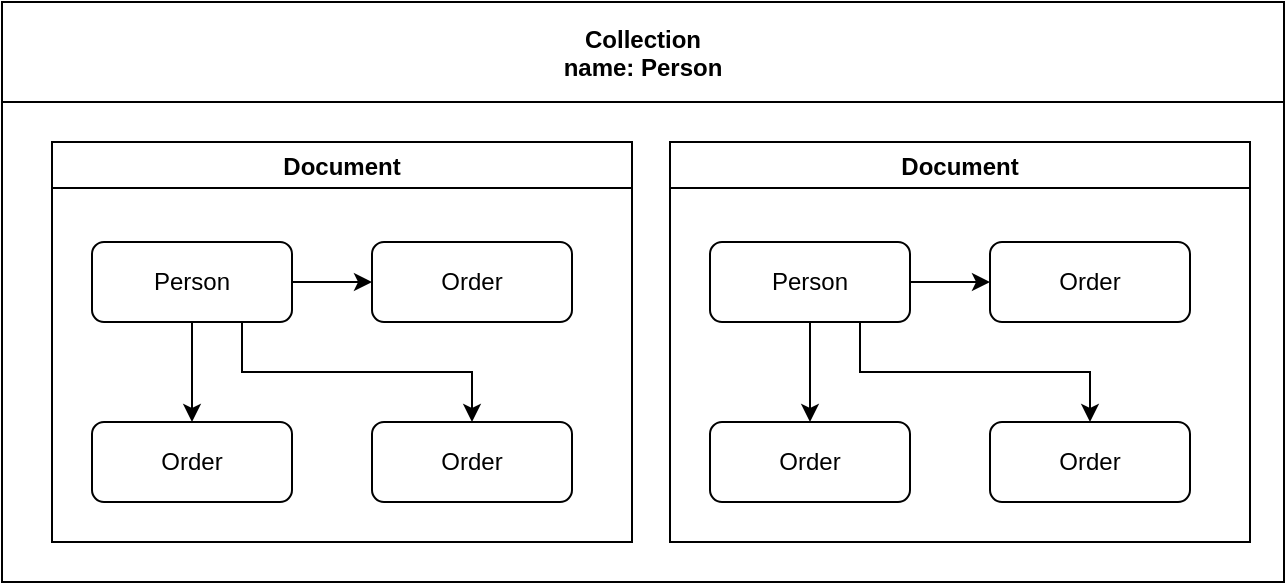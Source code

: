<mxfile version="13.6.5">
    <diagram id="uZu-4KgUD-wgQHmgYfNf" name="Page-1">
        <mxGraphModel dx="815" dy="623" grid="0" gridSize="10" guides="1" tooltips="1" connect="1" arrows="1" fold="1" page="0" pageScale="1" pageWidth="827" pageHeight="1169" background="#ffffff" math="0" shadow="0">
            <root>
                <mxCell id="0"/>
                <mxCell id="1" parent="0"/>
                <mxCell id="2" value="Collection&#10;name: Person" style="swimlane;startSize=50;" parent="1" vertex="1">
                    <mxGeometry x="40" y="40" width="641" height="290" as="geometry"/>
                </mxCell>
                <mxCell id="3" value="Document" style="swimlane;" parent="2" vertex="1">
                    <mxGeometry x="25" y="70" width="290" height="200" as="geometry"/>
                </mxCell>
                <mxCell id="11" style="edgeStyle=orthogonalEdgeStyle;rounded=0;orthogonalLoop=1;jettySize=auto;html=1;exitX=0.5;exitY=1;exitDx=0;exitDy=0;entryX=0.5;entryY=0;entryDx=0;entryDy=0;" parent="3" source="5" target="10" edge="1">
                    <mxGeometry relative="1" as="geometry"/>
                </mxCell>
                <mxCell id="12" style="edgeStyle=orthogonalEdgeStyle;rounded=0;orthogonalLoop=1;jettySize=auto;html=1;exitX=0.75;exitY=1;exitDx=0;exitDy=0;entryX=0.5;entryY=0;entryDx=0;entryDy=0;" parent="3" source="5" target="9" edge="1">
                    <mxGeometry relative="1" as="geometry"/>
                </mxCell>
                <mxCell id="13" style="edgeStyle=orthogonalEdgeStyle;rounded=0;orthogonalLoop=1;jettySize=auto;html=1;exitX=1;exitY=0.5;exitDx=0;exitDy=0;entryX=0;entryY=0.5;entryDx=0;entryDy=0;" parent="3" source="5" target="8" edge="1">
                    <mxGeometry relative="1" as="geometry"/>
                </mxCell>
                <mxCell id="5" value="Person" style="rounded=1;whiteSpace=wrap;html=1;" parent="3" vertex="1">
                    <mxGeometry x="20" y="50" width="100" height="40" as="geometry"/>
                </mxCell>
                <mxCell id="8" value="Order" style="rounded=1;whiteSpace=wrap;html=1;" parent="3" vertex="1">
                    <mxGeometry x="160" y="50" width="100" height="40" as="geometry"/>
                </mxCell>
                <mxCell id="10" value="Order" style="rounded=1;whiteSpace=wrap;html=1;" parent="3" vertex="1">
                    <mxGeometry x="20" y="140" width="100" height="40" as="geometry"/>
                </mxCell>
                <mxCell id="9" value="Order" style="rounded=1;whiteSpace=wrap;html=1;" parent="3" vertex="1">
                    <mxGeometry x="160" y="140" width="100" height="40" as="geometry"/>
                </mxCell>
                <mxCell id="14" value="Document" style="swimlane;" vertex="1" parent="2">
                    <mxGeometry x="334" y="70" width="290" height="200" as="geometry"/>
                </mxCell>
                <mxCell id="15" style="edgeStyle=orthogonalEdgeStyle;rounded=0;orthogonalLoop=1;jettySize=auto;html=1;exitX=0.5;exitY=1;exitDx=0;exitDy=0;entryX=0.5;entryY=0;entryDx=0;entryDy=0;" edge="1" parent="14" source="18" target="20">
                    <mxGeometry relative="1" as="geometry"/>
                </mxCell>
                <mxCell id="16" style="edgeStyle=orthogonalEdgeStyle;rounded=0;orthogonalLoop=1;jettySize=auto;html=1;exitX=0.75;exitY=1;exitDx=0;exitDy=0;entryX=0.5;entryY=0;entryDx=0;entryDy=0;" edge="1" parent="14" source="18" target="21">
                    <mxGeometry relative="1" as="geometry"/>
                </mxCell>
                <mxCell id="17" style="edgeStyle=orthogonalEdgeStyle;rounded=0;orthogonalLoop=1;jettySize=auto;html=1;exitX=1;exitY=0.5;exitDx=0;exitDy=0;entryX=0;entryY=0.5;entryDx=0;entryDy=0;" edge="1" parent="14" source="18" target="19">
                    <mxGeometry relative="1" as="geometry"/>
                </mxCell>
                <mxCell id="18" value="Person" style="rounded=1;whiteSpace=wrap;html=1;" vertex="1" parent="14">
                    <mxGeometry x="20" y="50" width="100" height="40" as="geometry"/>
                </mxCell>
                <mxCell id="19" value="Order" style="rounded=1;whiteSpace=wrap;html=1;" vertex="1" parent="14">
                    <mxGeometry x="160" y="50" width="100" height="40" as="geometry"/>
                </mxCell>
                <mxCell id="20" value="Order" style="rounded=1;whiteSpace=wrap;html=1;" vertex="1" parent="14">
                    <mxGeometry x="20" y="140" width="100" height="40" as="geometry"/>
                </mxCell>
                <mxCell id="21" value="Order" style="rounded=1;whiteSpace=wrap;html=1;" vertex="1" parent="14">
                    <mxGeometry x="160" y="140" width="100" height="40" as="geometry"/>
                </mxCell>
            </root>
        </mxGraphModel>
    </diagram>
</mxfile>